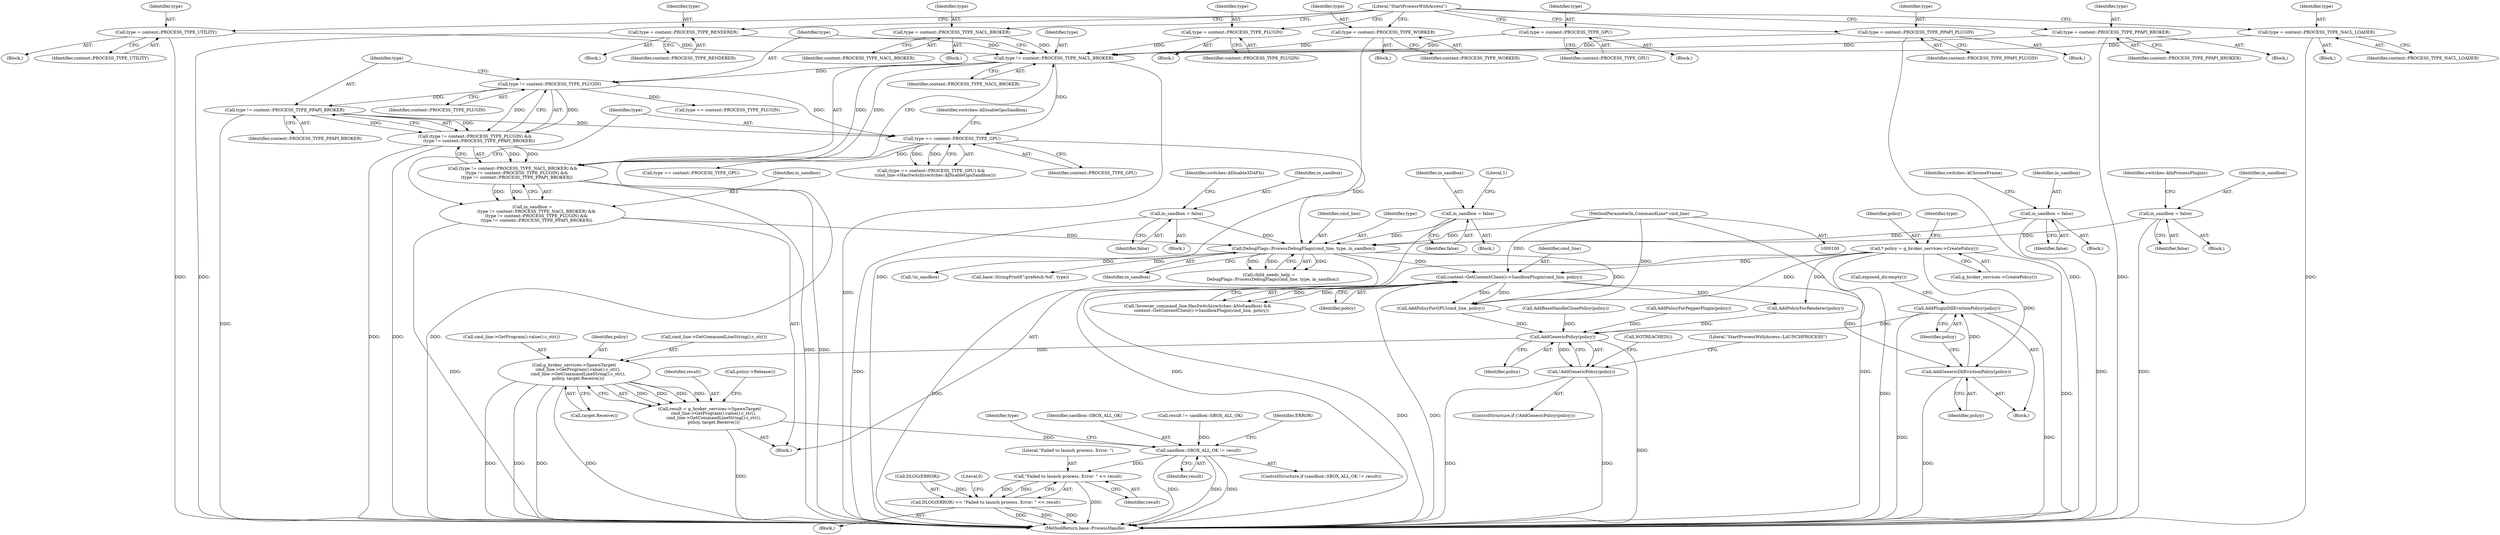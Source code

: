 digraph "0_Chrome_cd0bd79d6ebdb72183e6f0833673464cc10b3600_30@pointer" {
"1000335" [label="(Call,AddPluginDllEvictionPolicy(policy))"];
"1000333" [label="(Call,AddGenericDllEvictionPolicy(policy))"];
"1000290" [label="(Call,* policy = g_broker_services->CreatePolicy())"];
"1000302" [label="(Call,content::GetContentClient()->SandboxPlugin(cmd_line, policy))"];
"1000279" [label="(Call,DebugFlags::ProcessDebugFlags(cmd_line, type, in_sandbox))"];
"1000101" [label="(MethodParameterIn,CommandLine* cmd_line)"];
"1000220" [label="(Call,type == content::PROCESS_TYPE_GPU)"];
"1000208" [label="(Call,type != content::PROCESS_TYPE_NACL_BROKER)"];
"1000129" [label="(Call,type = content::PROCESS_TYPE_PLUGIN)"];
"1000156" [label="(Call,type = content::PROCESS_TYPE_UTILITY)"];
"1000138" [label="(Call,type = content::PROCESS_TYPE_WORKER)"];
"1000120" [label="(Call,type = content::PROCESS_TYPE_RENDERER)"];
"1000147" [label="(Call,type = content::PROCESS_TYPE_NACL_LOADER)"];
"1000192" [label="(Call,type = content::PROCESS_TYPE_PPAPI_BROKER)"];
"1000174" [label="(Call,type = content::PROCESS_TYPE_GPU)"];
"1000165" [label="(Call,type = content::PROCESS_TYPE_NACL_BROKER)"];
"1000183" [label="(Call,type = content::PROCESS_TYPE_PPAPI_PLUGIN)"];
"1000215" [label="(Call,type != content::PROCESS_TYPE_PPAPI_BROKER)"];
"1000212" [label="(Call,type != content::PROCESS_TYPE_PLUGIN)"];
"1000247" [label="(Call,in_sandbox = false)"];
"1000226" [label="(Call,in_sandbox = false)"];
"1000205" [label="(Call,in_sandbox =\n      (type != content::PROCESS_TYPE_NACL_BROKER) &&\n      (type != content::PROCESS_TYPE_PLUGIN) &&\n      (type != content::PROCESS_TYPE_PPAPI_BROKER))"];
"1000207" [label="(Call,(type != content::PROCESS_TYPE_NACL_BROKER) &&\n      (type != content::PROCESS_TYPE_PLUGIN) &&\n      (type != content::PROCESS_TYPE_PPAPI_BROKER))"];
"1000211" [label="(Call,(type != content::PROCESS_TYPE_PLUGIN) &&\n      (type != content::PROCESS_TYPE_PPAPI_BROKER))"];
"1000262" [label="(Call,in_sandbox = false)"];
"1000240" [label="(Call,in_sandbox = false)"];
"1000424" [label="(Call,AddGenericPolicy(policy))"];
"1000423" [label="(Call,!AddGenericPolicy(policy))"];
"1000436" [label="(Call,g_broker_services->SpawnTarget(\n      cmd_line->GetProgram().value().c_str(),\n      cmd_line->GetCommandLineString().c_str(),\n      policy, target.Receive()))"];
"1000434" [label="(Call,result = g_broker_services->SpawnTarget(\n      cmd_line->GetProgram().value().c_str(),\n      cmd_line->GetCommandLineString().c_str(),\n      policy, target.Receive()))"];
"1000447" [label="(Call,sandbox::SBOX_ALL_OK != result)"];
"1000454" [label="(Call,\"Failed to launch process. Error: \" << result)"];
"1000451" [label="(Call,DLOG(ERROR) << \"Failed to launch process. Error: \" << result)"];
"1000231" [label="(Literal,1)"];
"1000422" [label="(ControlStructure,if (!AddGenericPolicy(policy)))"];
"1000499" [label="(MethodReturn,base::ProcessHandle)"];
"1000242" [label="(Identifier,false)"];
"1000455" [label="(Literal,\"Failed to launch process. Error: \")"];
"1000226" [label="(Call,in_sandbox = false)"];
"1000339" [label="(Call,type == content::PROCESS_TYPE_GPU)"];
"1000450" [label="(Block,)"];
"1000434" [label="(Call,result = g_broker_services->SpawnTarget(\n      cmd_line->GetProgram().value().c_str(),\n      cmd_line->GetCommandLineString().c_str(),\n      policy, target.Receive()))"];
"1000241" [label="(Identifier,in_sandbox)"];
"1000191" [label="(Block,)"];
"1000262" [label="(Call,in_sandbox = false)"];
"1000103" [label="(Block,)"];
"1000290" [label="(Call,* policy = g_broker_services->CreatePolicy())"];
"1000298" [label="(Call,!browser_command_line.HasSwitch(switches::kNoSandbox) &&\n      content::GetContentClient()->SandboxPlugin(cmd_line, policy))"];
"1000449" [label="(Identifier,result)"];
"1000439" [label="(Identifier,policy)"];
"1000224" [label="(Identifier,switches::kDisableGpuSandbox)"];
"1000367" [label="(Call,AddBaseHandleClosePolicy(policy))"];
"1000147" [label="(Call,type = content::PROCESS_TYPE_NACL_LOADER)"];
"1000215" [label="(Call,type != content::PROCESS_TYPE_PPAPI_BROKER)"];
"1000336" [label="(Identifier,policy)"];
"1000219" [label="(Call,(type == content::PROCESS_TYPE_GPU) &&\n      (cmd_line->HasSwitch(switches::kDisableGpuSandbox)))"];
"1000247" [label="(Call,in_sandbox = false)"];
"1000282" [label="(Identifier,in_sandbox)"];
"1000462" [label="(Identifier,type)"];
"1000157" [label="(Identifier,type)"];
"1000451" [label="(Call,DLOG(ERROR) << \"Failed to launch process. Error: \" << result)"];
"1000220" [label="(Call,type == content::PROCESS_TYPE_GPU)"];
"1000140" [label="(Identifier,content::PROCESS_TYPE_WORKER)"];
"1000292" [label="(Call,g_broker_services->CreatePolicy())"];
"1000452" [label="(Call,DLOG(ERROR))"];
"1000173" [label="(Block,)"];
"1000212" [label="(Call,type != content::PROCESS_TYPE_PLUGIN)"];
"1000284" [label="(Call,base::StringPrintf(\"/prefetch:%d\", type))"];
"1000137" [label="(Block,)"];
"1000302" [label="(Call,content::GetContentClient()->SandboxPlugin(cmd_line, policy))"];
"1000156" [label="(Call,type = content::PROCESS_TYPE_UTILITY)"];
"1000216" [label="(Identifier,type)"];
"1000130" [label="(Identifier,type)"];
"1000279" [label="(Call,DebugFlags::ProcessDebugFlags(cmd_line, type, in_sandbox))"];
"1000448" [label="(Identifier,sandbox::SBOX_ALL_OK)"];
"1000222" [label="(Identifier,content::PROCESS_TYPE_GPU)"];
"1000213" [label="(Identifier,type)"];
"1000101" [label="(MethodParameterIn,CommandLine* cmd_line)"];
"1000438" [label="(Call,cmd_line->GetCommandLineString().c_str())"];
"1000185" [label="(Identifier,content::PROCESS_TYPE_PPAPI_PLUGIN)"];
"1000227" [label="(Identifier,in_sandbox)"];
"1000245" [label="(Identifier,switches::kInProcessPlugins)"];
"1000377" [label="(Call,AddPolicyForPepperPlugin(policy))"];
"1000119" [label="(Block,)"];
"1000436" [label="(Call,g_broker_services->SpawnTarget(\n      cmd_line->GetProgram().value().c_str(),\n      cmd_line->GetCommandLineString().c_str(),\n      policy, target.Receive()))"];
"1000164" [label="(Block,)"];
"1000246" [label="(Block,)"];
"1000249" [label="(Identifier,false)"];
"1000201" [label="(Literal,\"StartProcessWithAccess\")"];
"1000129" [label="(Call,type = content::PROCESS_TYPE_PLUGIN)"];
"1000291" [label="(Identifier,policy)"];
"1000435" [label="(Identifier,result)"];
"1000192" [label="(Call,type = content::PROCESS_TYPE_PPAPI_BROKER)"];
"1000146" [label="(Block,)"];
"1000139" [label="(Identifier,type)"];
"1000128" [label="(Block,)"];
"1000261" [label="(Block,)"];
"1000209" [label="(Identifier,type)"];
"1000295" [label="(Call,type == content::PROCESS_TYPE_PLUGIN)"];
"1000122" [label="(Identifier,content::PROCESS_TYPE_RENDERER)"];
"1000149" [label="(Identifier,content::PROCESS_TYPE_NACL_LOADER)"];
"1000210" [label="(Identifier,content::PROCESS_TYPE_NACL_BROKER)"];
"1000182" [label="(Block,)"];
"1000345" [label="(Call,AddPolicyForGPU(cmd_line, policy))"];
"1000184" [label="(Identifier,type)"];
"1000335" [label="(Call,AddPluginDllEvictionPolicy(policy))"];
"1000225" [label="(Block,)"];
"1000425" [label="(Identifier,policy)"];
"1000206" [label="(Identifier,in_sandbox)"];
"1000183" [label="(Call,type = content::PROCESS_TYPE_PPAPI_PLUGIN)"];
"1000304" [label="(Identifier,policy)"];
"1000211" [label="(Call,(type != content::PROCESS_TYPE_PLUGIN) &&\n      (type != content::PROCESS_TYPE_PPAPI_BROKER))"];
"1000263" [label="(Identifier,in_sandbox)"];
"1000264" [label="(Identifier,false)"];
"1000281" [label="(Identifier,type)"];
"1000332" [label="(Block,)"];
"1000456" [label="(Identifier,result)"];
"1000417" [label="(Call,result != sandbox::SBOX_ALL_OK)"];
"1000427" [label="(Call,NOTREACHED())"];
"1000354" [label="(Call,AddPolicyForRenderer(policy))"];
"1000447" [label="(Call,sandbox::SBOX_ALL_OK != result)"];
"1000167" [label="(Identifier,content::PROCESS_TYPE_NACL_BROKER)"];
"1000214" [label="(Identifier,content::PROCESS_TYPE_PLUGIN)"];
"1000138" [label="(Call,type = content::PROCESS_TYPE_WORKER)"];
"1000120" [label="(Call,type = content::PROCESS_TYPE_RENDERER)"];
"1000239" [label="(Block,)"];
"1000148" [label="(Identifier,type)"];
"1000166" [label="(Identifier,type)"];
"1000131" [label="(Identifier,content::PROCESS_TYPE_PLUGIN)"];
"1000454" [label="(Call,\"Failed to launch process. Error: \" << result)"];
"1000296" [label="(Identifier,type)"];
"1000207" [label="(Call,(type != content::PROCESS_TYPE_NACL_BROKER) &&\n      (type != content::PROCESS_TYPE_PLUGIN) &&\n      (type != content::PROCESS_TYPE_PPAPI_BROKER))"];
"1000437" [label="(Call,cmd_line->GetProgram().value().c_str())"];
"1000267" [label="(Identifier,switches::kChromeFrame)"];
"1000277" [label="(Call,child_needs_help =\n      DebugFlags::ProcessDebugFlags(cmd_line, type, in_sandbox))"];
"1000431" [label="(Literal,\"StartProcessWithAccess::LAUNCHPROCESS\")"];
"1000446" [label="(ControlStructure,if (sandbox::SBOX_ALL_OK != result))"];
"1000303" [label="(Identifier,cmd_line)"];
"1000228" [label="(Identifier,false)"];
"1000165" [label="(Call,type = content::PROCESS_TYPE_NACL_BROKER)"];
"1000205" [label="(Call,in_sandbox =\n      (type != content::PROCESS_TYPE_NACL_BROKER) &&\n      (type != content::PROCESS_TYPE_PLUGIN) &&\n      (type != content::PROCESS_TYPE_PPAPI_BROKER))"];
"1000194" [label="(Identifier,content::PROCESS_TYPE_PPAPI_BROKER)"];
"1000176" [label="(Identifier,content::PROCESS_TYPE_GPU)"];
"1000453" [label="(Identifier,ERROR)"];
"1000280" [label="(Identifier,cmd_line)"];
"1000158" [label="(Identifier,content::PROCESS_TYPE_UTILITY)"];
"1000254" [label="(Identifier,switches::kDisable3DAPIs)"];
"1000174" [label="(Call,type = content::PROCESS_TYPE_GPU)"];
"1000240" [label="(Call,in_sandbox = false)"];
"1000155" [label="(Block,)"];
"1000441" [label="(Call,policy->Release())"];
"1000221" [label="(Identifier,type)"];
"1000121" [label="(Identifier,type)"];
"1000423" [label="(Call,!AddGenericPolicy(policy))"];
"1000391" [label="(Call,exposed_dir.empty())"];
"1000217" [label="(Identifier,content::PROCESS_TYPE_PPAPI_BROKER)"];
"1000175" [label="(Identifier,type)"];
"1000333" [label="(Call,AddGenericDllEvictionPolicy(policy))"];
"1000193" [label="(Identifier,type)"];
"1000248" [label="(Identifier,in_sandbox)"];
"1000458" [label="(Literal,0)"];
"1000440" [label="(Call,target.Receive())"];
"1000424" [label="(Call,AddGenericPolicy(policy))"];
"1000334" [label="(Identifier,policy)"];
"1000208" [label="(Call,type != content::PROCESS_TYPE_NACL_BROKER)"];
"1000310" [label="(Call,!in_sandbox)"];
"1000335" -> "1000332"  [label="AST: "];
"1000335" -> "1000336"  [label="CFG: "];
"1000336" -> "1000335"  [label="AST: "];
"1000391" -> "1000335"  [label="CFG: "];
"1000335" -> "1000499"  [label="DDG: "];
"1000335" -> "1000499"  [label="DDG: "];
"1000333" -> "1000335"  [label="DDG: "];
"1000335" -> "1000424"  [label="DDG: "];
"1000333" -> "1000332"  [label="AST: "];
"1000333" -> "1000334"  [label="CFG: "];
"1000334" -> "1000333"  [label="AST: "];
"1000336" -> "1000333"  [label="CFG: "];
"1000333" -> "1000499"  [label="DDG: "];
"1000290" -> "1000333"  [label="DDG: "];
"1000302" -> "1000333"  [label="DDG: "];
"1000290" -> "1000103"  [label="AST: "];
"1000290" -> "1000292"  [label="CFG: "];
"1000291" -> "1000290"  [label="AST: "];
"1000292" -> "1000290"  [label="AST: "];
"1000296" -> "1000290"  [label="CFG: "];
"1000290" -> "1000499"  [label="DDG: "];
"1000290" -> "1000499"  [label="DDG: "];
"1000290" -> "1000302"  [label="DDG: "];
"1000290" -> "1000345"  [label="DDG: "];
"1000290" -> "1000354"  [label="DDG: "];
"1000302" -> "1000298"  [label="AST: "];
"1000302" -> "1000304"  [label="CFG: "];
"1000303" -> "1000302"  [label="AST: "];
"1000304" -> "1000302"  [label="AST: "];
"1000298" -> "1000302"  [label="CFG: "];
"1000302" -> "1000499"  [label="DDG: "];
"1000302" -> "1000499"  [label="DDG: "];
"1000302" -> "1000298"  [label="DDG: "];
"1000302" -> "1000298"  [label="DDG: "];
"1000279" -> "1000302"  [label="DDG: "];
"1000101" -> "1000302"  [label="DDG: "];
"1000302" -> "1000345"  [label="DDG: "];
"1000302" -> "1000345"  [label="DDG: "];
"1000302" -> "1000354"  [label="DDG: "];
"1000279" -> "1000277"  [label="AST: "];
"1000279" -> "1000282"  [label="CFG: "];
"1000280" -> "1000279"  [label="AST: "];
"1000281" -> "1000279"  [label="AST: "];
"1000282" -> "1000279"  [label="AST: "];
"1000277" -> "1000279"  [label="CFG: "];
"1000279" -> "1000499"  [label="DDG: "];
"1000279" -> "1000277"  [label="DDG: "];
"1000279" -> "1000277"  [label="DDG: "];
"1000279" -> "1000277"  [label="DDG: "];
"1000101" -> "1000279"  [label="DDG: "];
"1000220" -> "1000279"  [label="DDG: "];
"1000247" -> "1000279"  [label="DDG: "];
"1000226" -> "1000279"  [label="DDG: "];
"1000205" -> "1000279"  [label="DDG: "];
"1000262" -> "1000279"  [label="DDG: "];
"1000240" -> "1000279"  [label="DDG: "];
"1000279" -> "1000284"  [label="DDG: "];
"1000279" -> "1000310"  [label="DDG: "];
"1000279" -> "1000345"  [label="DDG: "];
"1000101" -> "1000100"  [label="AST: "];
"1000101" -> "1000499"  [label="DDG: "];
"1000101" -> "1000345"  [label="DDG: "];
"1000220" -> "1000219"  [label="AST: "];
"1000220" -> "1000222"  [label="CFG: "];
"1000221" -> "1000220"  [label="AST: "];
"1000222" -> "1000220"  [label="AST: "];
"1000224" -> "1000220"  [label="CFG: "];
"1000219" -> "1000220"  [label="CFG: "];
"1000220" -> "1000499"  [label="DDG: "];
"1000220" -> "1000219"  [label="DDG: "];
"1000220" -> "1000219"  [label="DDG: "];
"1000208" -> "1000220"  [label="DDG: "];
"1000215" -> "1000220"  [label="DDG: "];
"1000212" -> "1000220"  [label="DDG: "];
"1000220" -> "1000339"  [label="DDG: "];
"1000208" -> "1000207"  [label="AST: "];
"1000208" -> "1000210"  [label="CFG: "];
"1000209" -> "1000208"  [label="AST: "];
"1000210" -> "1000208"  [label="AST: "];
"1000213" -> "1000208"  [label="CFG: "];
"1000207" -> "1000208"  [label="CFG: "];
"1000208" -> "1000499"  [label="DDG: "];
"1000208" -> "1000207"  [label="DDG: "];
"1000208" -> "1000207"  [label="DDG: "];
"1000129" -> "1000208"  [label="DDG: "];
"1000156" -> "1000208"  [label="DDG: "];
"1000138" -> "1000208"  [label="DDG: "];
"1000120" -> "1000208"  [label="DDG: "];
"1000147" -> "1000208"  [label="DDG: "];
"1000192" -> "1000208"  [label="DDG: "];
"1000174" -> "1000208"  [label="DDG: "];
"1000165" -> "1000208"  [label="DDG: "];
"1000183" -> "1000208"  [label="DDG: "];
"1000208" -> "1000212"  [label="DDG: "];
"1000129" -> "1000128"  [label="AST: "];
"1000129" -> "1000131"  [label="CFG: "];
"1000130" -> "1000129"  [label="AST: "];
"1000131" -> "1000129"  [label="AST: "];
"1000201" -> "1000129"  [label="CFG: "];
"1000156" -> "1000155"  [label="AST: "];
"1000156" -> "1000158"  [label="CFG: "];
"1000157" -> "1000156"  [label="AST: "];
"1000158" -> "1000156"  [label="AST: "];
"1000201" -> "1000156"  [label="CFG: "];
"1000156" -> "1000499"  [label="DDG: "];
"1000138" -> "1000137"  [label="AST: "];
"1000138" -> "1000140"  [label="CFG: "];
"1000139" -> "1000138"  [label="AST: "];
"1000140" -> "1000138"  [label="AST: "];
"1000201" -> "1000138"  [label="CFG: "];
"1000138" -> "1000499"  [label="DDG: "];
"1000120" -> "1000119"  [label="AST: "];
"1000120" -> "1000122"  [label="CFG: "];
"1000121" -> "1000120"  [label="AST: "];
"1000122" -> "1000120"  [label="AST: "];
"1000201" -> "1000120"  [label="CFG: "];
"1000120" -> "1000499"  [label="DDG: "];
"1000147" -> "1000146"  [label="AST: "];
"1000147" -> "1000149"  [label="CFG: "];
"1000148" -> "1000147"  [label="AST: "];
"1000149" -> "1000147"  [label="AST: "];
"1000201" -> "1000147"  [label="CFG: "];
"1000147" -> "1000499"  [label="DDG: "];
"1000192" -> "1000191"  [label="AST: "];
"1000192" -> "1000194"  [label="CFG: "];
"1000193" -> "1000192"  [label="AST: "];
"1000194" -> "1000192"  [label="AST: "];
"1000201" -> "1000192"  [label="CFG: "];
"1000192" -> "1000499"  [label="DDG: "];
"1000174" -> "1000173"  [label="AST: "];
"1000174" -> "1000176"  [label="CFG: "];
"1000175" -> "1000174"  [label="AST: "];
"1000176" -> "1000174"  [label="AST: "];
"1000201" -> "1000174"  [label="CFG: "];
"1000165" -> "1000164"  [label="AST: "];
"1000165" -> "1000167"  [label="CFG: "];
"1000166" -> "1000165"  [label="AST: "];
"1000167" -> "1000165"  [label="AST: "];
"1000201" -> "1000165"  [label="CFG: "];
"1000183" -> "1000182"  [label="AST: "];
"1000183" -> "1000185"  [label="CFG: "];
"1000184" -> "1000183"  [label="AST: "];
"1000185" -> "1000183"  [label="AST: "];
"1000201" -> "1000183"  [label="CFG: "];
"1000183" -> "1000499"  [label="DDG: "];
"1000215" -> "1000211"  [label="AST: "];
"1000215" -> "1000217"  [label="CFG: "];
"1000216" -> "1000215"  [label="AST: "];
"1000217" -> "1000215"  [label="AST: "];
"1000211" -> "1000215"  [label="CFG: "];
"1000215" -> "1000499"  [label="DDG: "];
"1000215" -> "1000211"  [label="DDG: "];
"1000215" -> "1000211"  [label="DDG: "];
"1000212" -> "1000215"  [label="DDG: "];
"1000212" -> "1000211"  [label="AST: "];
"1000212" -> "1000214"  [label="CFG: "];
"1000213" -> "1000212"  [label="AST: "];
"1000214" -> "1000212"  [label="AST: "];
"1000216" -> "1000212"  [label="CFG: "];
"1000211" -> "1000212"  [label="CFG: "];
"1000212" -> "1000211"  [label="DDG: "];
"1000212" -> "1000211"  [label="DDG: "];
"1000212" -> "1000295"  [label="DDG: "];
"1000247" -> "1000246"  [label="AST: "];
"1000247" -> "1000249"  [label="CFG: "];
"1000248" -> "1000247"  [label="AST: "];
"1000249" -> "1000247"  [label="AST: "];
"1000254" -> "1000247"  [label="CFG: "];
"1000247" -> "1000499"  [label="DDG: "];
"1000226" -> "1000225"  [label="AST: "];
"1000226" -> "1000228"  [label="CFG: "];
"1000227" -> "1000226"  [label="AST: "];
"1000228" -> "1000226"  [label="AST: "];
"1000231" -> "1000226"  [label="CFG: "];
"1000226" -> "1000499"  [label="DDG: "];
"1000205" -> "1000103"  [label="AST: "];
"1000205" -> "1000207"  [label="CFG: "];
"1000206" -> "1000205"  [label="AST: "];
"1000207" -> "1000205"  [label="AST: "];
"1000221" -> "1000205"  [label="CFG: "];
"1000205" -> "1000499"  [label="DDG: "];
"1000207" -> "1000205"  [label="DDG: "];
"1000207" -> "1000205"  [label="DDG: "];
"1000207" -> "1000211"  [label="CFG: "];
"1000211" -> "1000207"  [label="AST: "];
"1000207" -> "1000499"  [label="DDG: "];
"1000207" -> "1000499"  [label="DDG: "];
"1000211" -> "1000207"  [label="DDG: "];
"1000211" -> "1000207"  [label="DDG: "];
"1000211" -> "1000499"  [label="DDG: "];
"1000211" -> "1000499"  [label="DDG: "];
"1000262" -> "1000261"  [label="AST: "];
"1000262" -> "1000264"  [label="CFG: "];
"1000263" -> "1000262"  [label="AST: "];
"1000264" -> "1000262"  [label="AST: "];
"1000267" -> "1000262"  [label="CFG: "];
"1000262" -> "1000499"  [label="DDG: "];
"1000240" -> "1000239"  [label="AST: "];
"1000240" -> "1000242"  [label="CFG: "];
"1000241" -> "1000240"  [label="AST: "];
"1000242" -> "1000240"  [label="AST: "];
"1000245" -> "1000240"  [label="CFG: "];
"1000240" -> "1000499"  [label="DDG: "];
"1000424" -> "1000423"  [label="AST: "];
"1000424" -> "1000425"  [label="CFG: "];
"1000425" -> "1000424"  [label="AST: "];
"1000423" -> "1000424"  [label="CFG: "];
"1000424" -> "1000499"  [label="DDG: "];
"1000424" -> "1000423"  [label="DDG: "];
"1000367" -> "1000424"  [label="DDG: "];
"1000345" -> "1000424"  [label="DDG: "];
"1000377" -> "1000424"  [label="DDG: "];
"1000354" -> "1000424"  [label="DDG: "];
"1000424" -> "1000436"  [label="DDG: "];
"1000423" -> "1000422"  [label="AST: "];
"1000427" -> "1000423"  [label="CFG: "];
"1000431" -> "1000423"  [label="CFG: "];
"1000423" -> "1000499"  [label="DDG: "];
"1000423" -> "1000499"  [label="DDG: "];
"1000436" -> "1000434"  [label="AST: "];
"1000436" -> "1000440"  [label="CFG: "];
"1000437" -> "1000436"  [label="AST: "];
"1000438" -> "1000436"  [label="AST: "];
"1000439" -> "1000436"  [label="AST: "];
"1000440" -> "1000436"  [label="AST: "];
"1000434" -> "1000436"  [label="CFG: "];
"1000436" -> "1000499"  [label="DDG: "];
"1000436" -> "1000499"  [label="DDG: "];
"1000436" -> "1000499"  [label="DDG: "];
"1000436" -> "1000499"  [label="DDG: "];
"1000436" -> "1000434"  [label="DDG: "];
"1000436" -> "1000434"  [label="DDG: "];
"1000436" -> "1000434"  [label="DDG: "];
"1000436" -> "1000434"  [label="DDG: "];
"1000434" -> "1000103"  [label="AST: "];
"1000435" -> "1000434"  [label="AST: "];
"1000441" -> "1000434"  [label="CFG: "];
"1000434" -> "1000499"  [label="DDG: "];
"1000434" -> "1000447"  [label="DDG: "];
"1000447" -> "1000446"  [label="AST: "];
"1000447" -> "1000449"  [label="CFG: "];
"1000448" -> "1000447"  [label="AST: "];
"1000449" -> "1000447"  [label="AST: "];
"1000453" -> "1000447"  [label="CFG: "];
"1000462" -> "1000447"  [label="CFG: "];
"1000447" -> "1000499"  [label="DDG: "];
"1000447" -> "1000499"  [label="DDG: "];
"1000447" -> "1000499"  [label="DDG: "];
"1000417" -> "1000447"  [label="DDG: "];
"1000447" -> "1000454"  [label="DDG: "];
"1000454" -> "1000451"  [label="AST: "];
"1000454" -> "1000456"  [label="CFG: "];
"1000455" -> "1000454"  [label="AST: "];
"1000456" -> "1000454"  [label="AST: "];
"1000451" -> "1000454"  [label="CFG: "];
"1000454" -> "1000499"  [label="DDG: "];
"1000454" -> "1000451"  [label="DDG: "];
"1000454" -> "1000451"  [label="DDG: "];
"1000451" -> "1000450"  [label="AST: "];
"1000452" -> "1000451"  [label="AST: "];
"1000458" -> "1000451"  [label="CFG: "];
"1000451" -> "1000499"  [label="DDG: "];
"1000451" -> "1000499"  [label="DDG: "];
"1000451" -> "1000499"  [label="DDG: "];
"1000452" -> "1000451"  [label="DDG: "];
}
